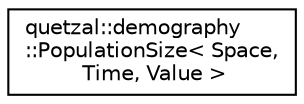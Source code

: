 digraph "Graphical Class Hierarchy"
{
 // LATEX_PDF_SIZE
  edge [fontname="Helvetica",fontsize="10",labelfontname="Helvetica",labelfontsize="10"];
  node [fontname="Helvetica",fontsize="10",shape=record];
  rankdir="LR";
  Node0 [label="quetzal::demography\l::PopulationSize\< Space,\l Time, Value \>",height=0.2,width=0.4,color="black", fillcolor="white", style="filled",URL="$classquetzal_1_1demography_1_1_population_size.html",tooltip="Population size distribution in time and space."];
}
